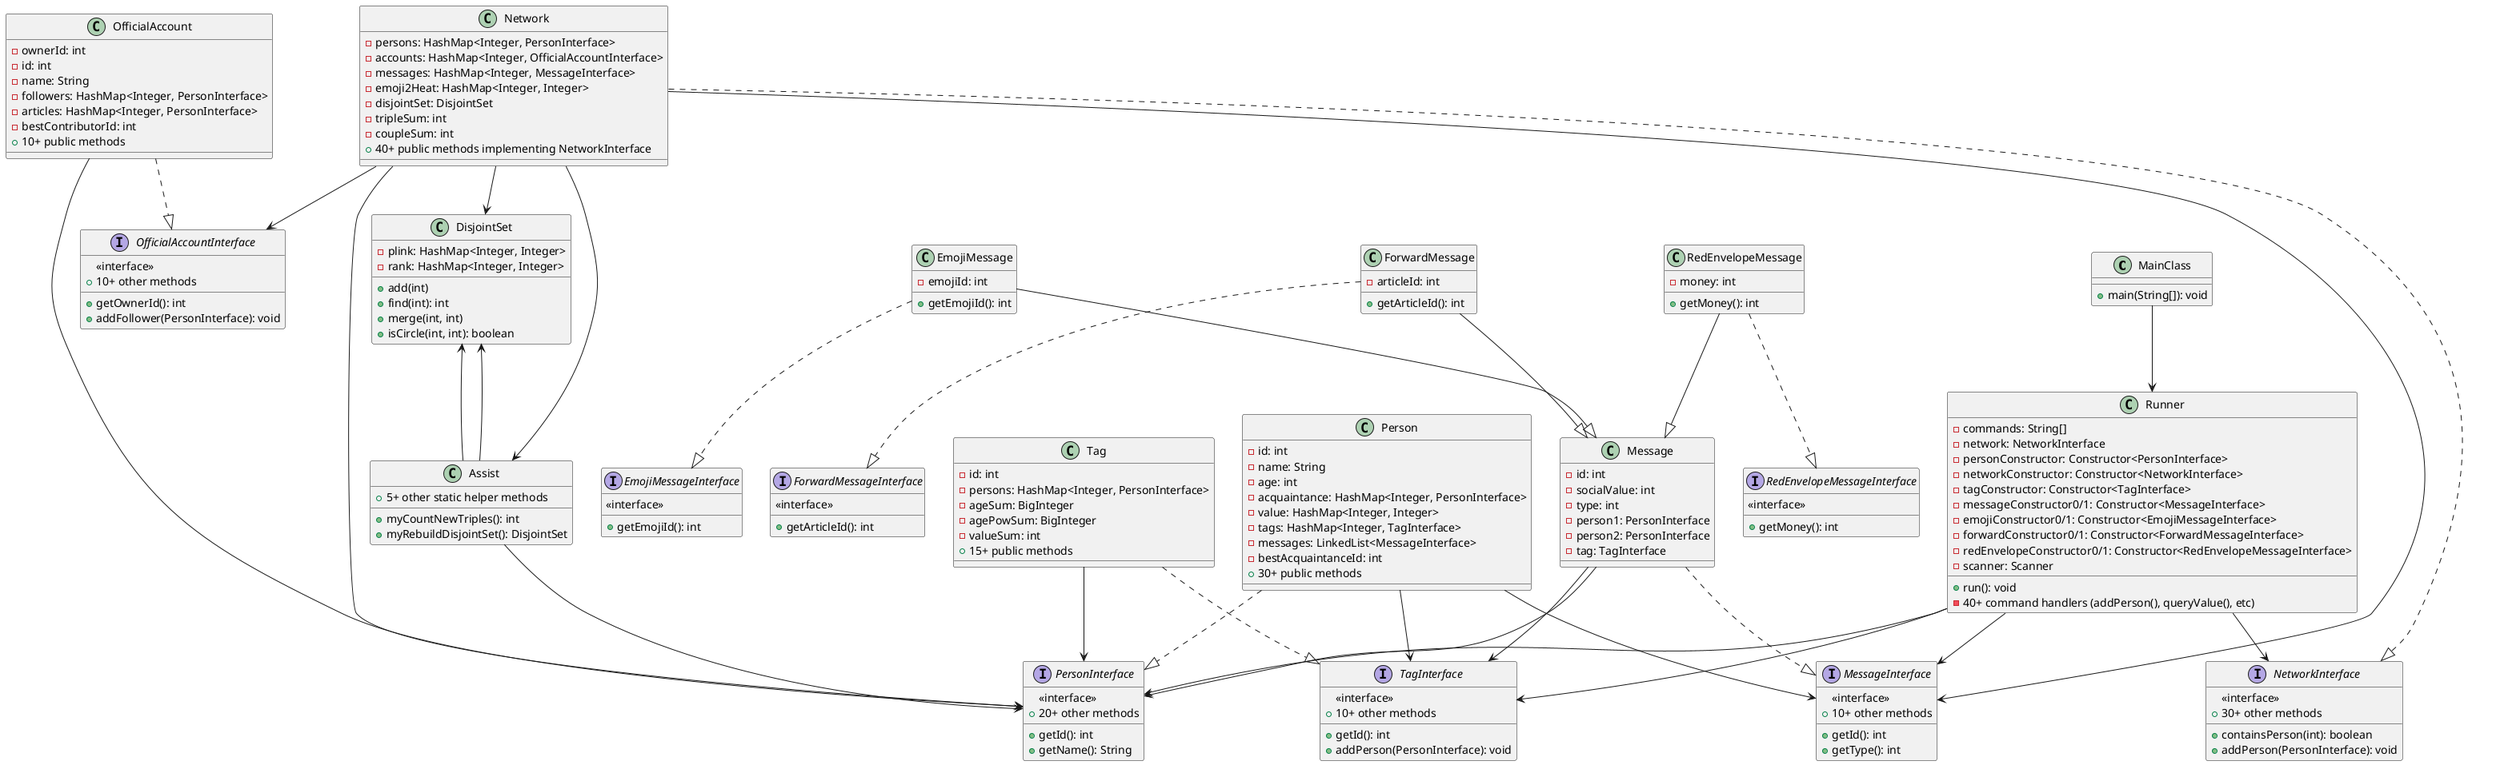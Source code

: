 @startuml

' 主类结构
class MainClass {
  + main(String[]): void
}

class Runner {
  - commands: String[]
  - network: NetworkInterface
  - personConstructor: Constructor<PersonInterface>
  - networkConstructor: Constructor<NetworkInterface>
  - tagConstructor: Constructor<TagInterface>
  - messageConstructor0/1: Constructor<MessageInterface>
  - emojiConstructor0/1: Constructor<EmojiMessageInterface>
  - forwardConstructor0/1: Constructor<ForwardMessageInterface>
  - redEnvelopeConstructor0/1: Constructor<RedEnvelopeMessageInterface>
  - scanner: Scanner
  + run(): void
  - 40+ command handlers (addPerson(), queryValue(), etc)
}

class Network {
  - persons: HashMap<Integer, PersonInterface>
  - accounts: HashMap<Integer, OfficialAccountInterface>
  - messages: HashMap<Integer, MessageInterface>
  - emoji2Heat: HashMap<Integer, Integer>
  - disjointSet: DisjointSet
  - tripleSum: int
  - coupleSum: int
  + 40+ public methods implementing NetworkInterface
}

class Person {
  - id: int
  - name: String
  - age: int
  - acquaintance: HashMap<Integer, PersonInterface>
  - value: HashMap<Integer, Integer>
  - tags: HashMap<Integer, TagInterface>
  - messages: LinkedList<MessageInterface>
  - bestAcquaintanceId: int
  + 30+ public methods
}

class Tag {
  - id: int
  - persons: HashMap<Integer, PersonInterface>
  - ageSum: BigInteger
  - agePowSum: BigInteger
  - valueSum: int
  + 15+ public methods
}

class OfficialAccount {
  - ownerId: int
  - id: int
  - name: String
  - followers: HashMap<Integer, PersonInterface>
  - articles: HashMap<Integer, PersonInterface>
  - bestContributorId: int
  + 10+ public methods
}

class DisjointSet {
  - plink: HashMap<Integer, Integer>
  - rank: HashMap<Integer, Integer>
  + add(int)
  + find(int): int
  + merge(int, int)
  + isCircle(int, int): boolean
}

class Assist {
  + myCountNewTriples(): int
  + myRebuildDisjointSet(): DisjointSet
  + 5+ other static helper methods
}

' 消息类继承体系
class Message {
  - id: int
  - socialValue: int
  - type: int
  - person1: PersonInterface
  - person2: PersonInterface
  - tag: TagInterface
}

class EmojiMessage {
  - emojiId: int
  + getEmojiId(): int
}

class ForwardMessage {
  - articleId: int
  + getArticleId(): int
}

class RedEnvelopeMessage {
  - money: int
  + getMoney(): int
}

' 接口定义
interface NetworkInterface {
  <<interface>>
  + containsPerson(int): boolean
  + addPerson(PersonInterface): void
  + 30+ other methods
}

interface PersonInterface {
  <<interface>>
  + getId(): int
  + getName(): String
  + 20+ other methods
}

interface TagInterface {
  <<interface>>
  + getId(): int
  + addPerson(PersonInterface): void
  + 10+ other methods
}

interface MessageInterface {
  <<interface>>
  + getId(): int
  + getType(): int
  + 10+ other methods
}

interface EmojiMessageInterface {
  <<interface>>
  + getEmojiId(): int
}

interface ForwardMessageInterface {
  <<interface>>
  + getArticleId(): int
}

interface RedEnvelopeMessageInterface {
  <<interface>>
  + getMoney(): int
}

interface OfficialAccountInterface {
  <<interface>>
  + getOwnerId(): int
  + addFollower(PersonInterface): void
  + 10+ other methods
}

' 关系定义
MainClass --> Runner
Runner --> NetworkInterface
Runner --> PersonInterface
Runner --> TagInterface
Runner --> MessageInterface

Network ..|> NetworkInterface
Network --> PersonInterface
Network --> OfficialAccountInterface
Network --> MessageInterface
Network --> DisjointSet
Network --> Assist

Person ..|> PersonInterface
Person --> TagInterface
Person --> MessageInterface

Tag ..|> TagInterface
Tag --> PersonInterface

OfficialAccount ..|> OfficialAccountInterface
OfficialAccount --> PersonInterface

Message ..|> MessageInterface
Message --> PersonInterface
Message --> TagInterface

EmojiMessage --|> Message
EmojiMessage ..|> EmojiMessageInterface

ForwardMessage --|> Message
ForwardMessage ..|> ForwardMessageInterface

RedEnvelopeMessage --|> Message
RedEnvelopeMessage ..|> RedEnvelopeMessageInterface

DisjointSet <-- Assist
Assist --> PersonInterface
Assist --> DisjointSet

@enduml